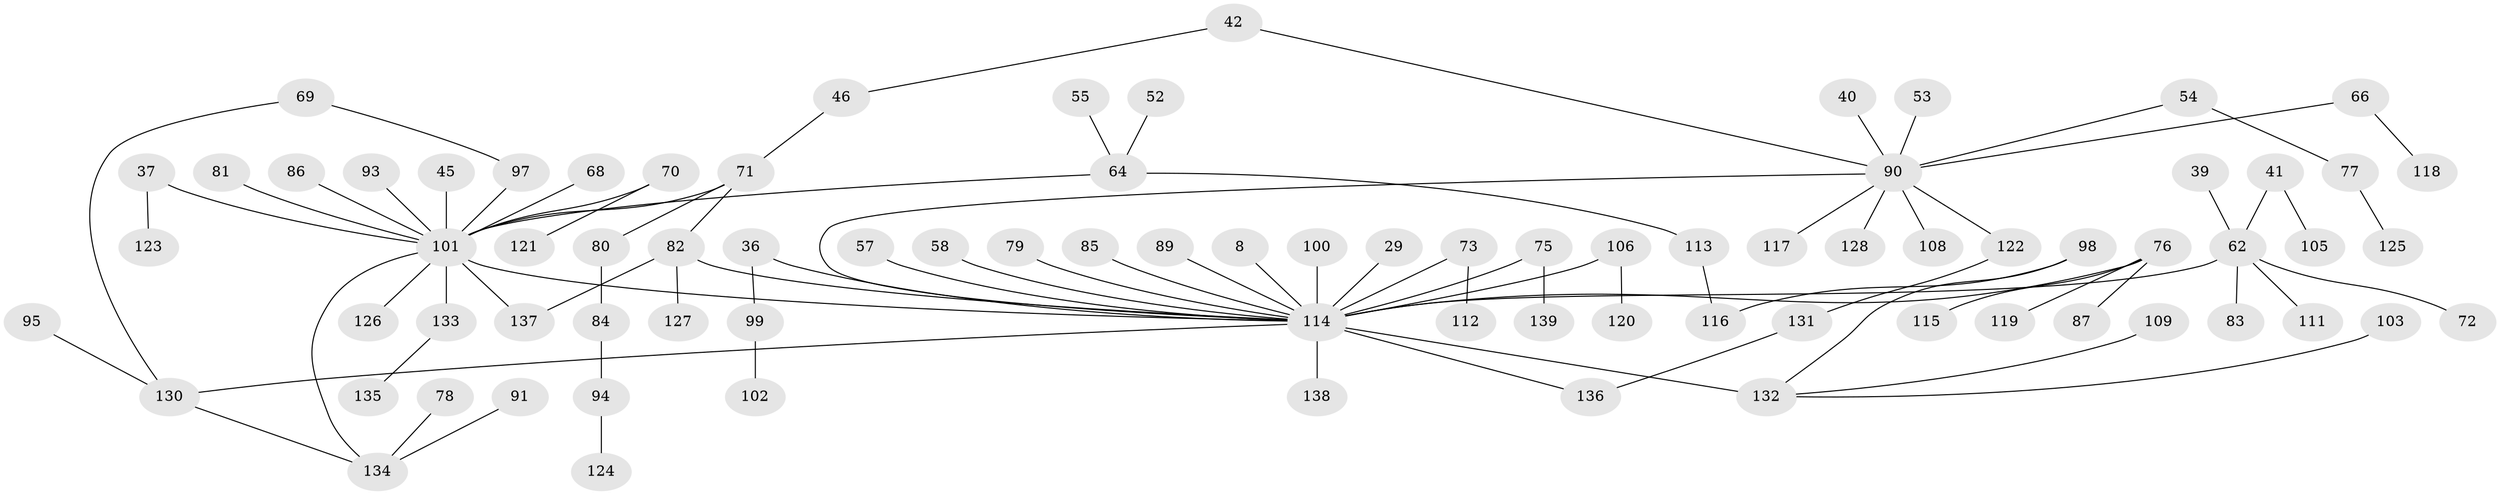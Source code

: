 // original degree distribution, {5: 0.06474820143884892, 4: 0.05755395683453238, 7: 0.014388489208633094, 2: 0.31654676258992803, 8: 0.007194244604316547, 1: 0.4244604316546763, 3: 0.10071942446043165, 6: 0.014388489208633094}
// Generated by graph-tools (version 1.1) at 2025/44/03/04/25 21:44:46]
// undirected, 83 vertices, 89 edges
graph export_dot {
graph [start="1"]
  node [color=gray90,style=filled];
  8;
  29;
  36;
  37;
  39;
  40;
  41;
  42;
  45;
  46;
  52;
  53;
  54;
  55;
  57;
  58;
  62 [super="+31"];
  64 [super="+35"];
  66;
  68;
  69;
  70;
  71 [super="+44"];
  72;
  73;
  75 [super="+13+51"];
  76;
  77;
  78;
  79;
  80;
  81;
  82 [super="+18+50+59"];
  83;
  84;
  85;
  86;
  87;
  89;
  90 [super="+7+5+60+88+23+33"];
  91;
  93;
  94;
  95;
  97;
  98 [super="+74"];
  99;
  100;
  101 [super="+11+14+67+96"];
  102;
  103;
  105;
  106;
  108;
  109;
  111;
  112;
  113;
  114 [super="+1+3+10+26+4+20"];
  115;
  116;
  117;
  118;
  119;
  120;
  121;
  122;
  123;
  124;
  125;
  126;
  127;
  128;
  130 [super="+56"];
  131;
  132 [super="+32+129+110"];
  133;
  134 [super="+48"];
  135;
  136 [super="+16+49"];
  137;
  138;
  139;
  8 -- 114;
  29 -- 114;
  36 -- 99;
  36 -- 114;
  37 -- 123;
  37 -- 101;
  39 -- 62;
  40 -- 90;
  41 -- 105;
  41 -- 62;
  42 -- 46;
  42 -- 90;
  45 -- 101;
  46 -- 71;
  52 -- 64;
  53 -- 90;
  54 -- 77;
  54 -- 90;
  55 -- 64;
  57 -- 114;
  58 -- 114;
  62 -- 114 [weight=2];
  62 -- 83;
  62 -- 72;
  62 -- 111;
  64 -- 113;
  64 -- 101;
  66 -- 118;
  66 -- 90;
  68 -- 101;
  69 -- 97;
  69 -- 130;
  70 -- 121;
  70 -- 101;
  71 -- 80;
  71 -- 82;
  71 -- 101;
  73 -- 112;
  73 -- 114;
  75 -- 139;
  75 -- 114 [weight=2];
  76 -- 87;
  76 -- 115;
  76 -- 119;
  76 -- 114;
  77 -- 125;
  78 -- 134;
  79 -- 114;
  80 -- 84;
  81 -- 101;
  82 -- 127;
  82 -- 137;
  82 -- 114;
  84 -- 94;
  85 -- 114;
  86 -- 101;
  89 -- 114;
  90 -- 122;
  90 -- 114;
  90 -- 108;
  90 -- 128;
  90 -- 117;
  91 -- 134;
  93 -- 101;
  94 -- 124;
  95 -- 130;
  97 -- 101;
  98 -- 116;
  98 -- 132;
  99 -- 102;
  100 -- 114;
  101 -- 133;
  101 -- 114 [weight=2];
  101 -- 134;
  101 -- 137;
  101 -- 126;
  103 -- 132;
  106 -- 120;
  106 -- 114;
  109 -- 132;
  113 -- 116;
  114 -- 138;
  114 -- 136;
  114 -- 132 [weight=3];
  114 -- 130;
  122 -- 131;
  130 -- 134;
  131 -- 136;
  133 -- 135;
}
